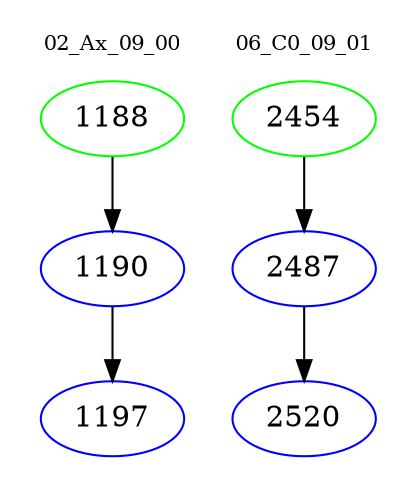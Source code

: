 digraph{
subgraph cluster_0 {
color = white
label = "02_Ax_09_00";
fontsize=10;
T0_1188 [label="1188", color="green"]
T0_1188 -> T0_1190 [color="black"]
T0_1190 [label="1190", color="blue"]
T0_1190 -> T0_1197 [color="black"]
T0_1197 [label="1197", color="blue"]
}
subgraph cluster_1 {
color = white
label = "06_C0_09_01";
fontsize=10;
T1_2454 [label="2454", color="green"]
T1_2454 -> T1_2487 [color="black"]
T1_2487 [label="2487", color="blue"]
T1_2487 -> T1_2520 [color="black"]
T1_2520 [label="2520", color="blue"]
}
}
